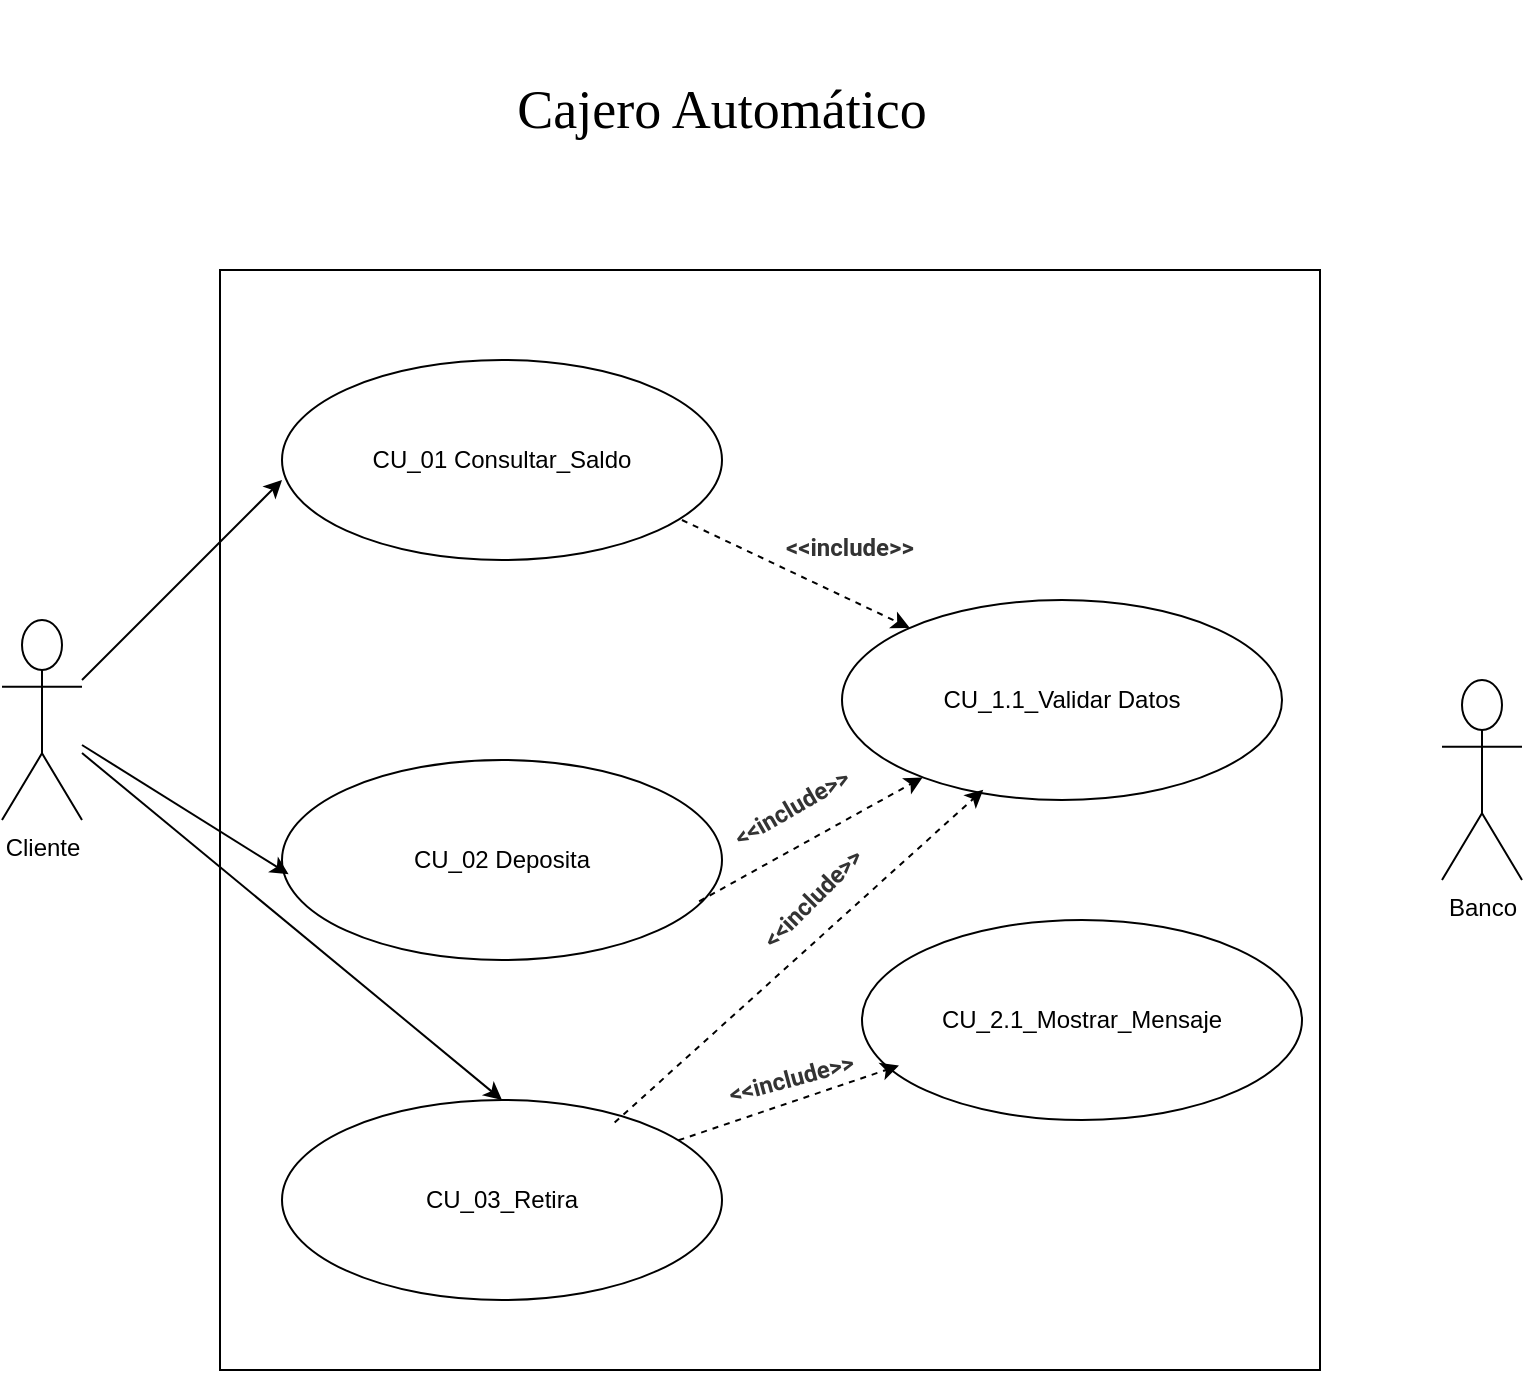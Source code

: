 <mxfile version="26.0.16" pages="3">
  <diagram id="NTLEnt7MbflXwhpVBkxu" name="Cajero Automático">
    <mxGraphModel dx="1236" dy="521" grid="1" gridSize="10" guides="1" tooltips="1" connect="1" arrows="1" fold="1" page="1" pageScale="1" pageWidth="827" pageHeight="1169" math="0" shadow="0">
      <root>
        <mxCell id="0" />
        <mxCell id="1" parent="0" />
        <mxCell id="Ymy4NLyIpkrIzFM8vUY3-1" value="Cliente" style="shape=umlActor;verticalLabelPosition=bottom;verticalAlign=top;html=1;outlineConnect=0;" parent="1" vertex="1">
          <mxGeometry x="30" y="340" width="40" height="100" as="geometry" />
        </mxCell>
        <mxCell id="Ymy4NLyIpkrIzFM8vUY3-2" value="" style="whiteSpace=wrap;html=1;aspect=fixed;" parent="1" vertex="1">
          <mxGeometry x="139" y="165" width="550" height="550" as="geometry" />
        </mxCell>
        <mxCell id="Ymy4NLyIpkrIzFM8vUY3-4" value="CU_01 Consultar_Saldo" style="ellipse;whiteSpace=wrap;html=1;" parent="1" vertex="1">
          <mxGeometry x="170" y="210" width="220" height="100" as="geometry" />
        </mxCell>
        <mxCell id="Ymy4NLyIpkrIzFM8vUY3-5" value="CU_02 Deposita" style="ellipse;whiteSpace=wrap;html=1;" parent="1" vertex="1">
          <mxGeometry x="170" y="410" width="220" height="100" as="geometry" />
        </mxCell>
        <mxCell id="Ymy4NLyIpkrIzFM8vUY3-6" value="CU_03_Retira" style="ellipse;whiteSpace=wrap;html=1;" parent="1" vertex="1">
          <mxGeometry x="170" y="580" width="220" height="100" as="geometry" />
        </mxCell>
        <mxCell id="Ymy4NLyIpkrIzFM8vUY3-7" value="CU_1.1_Validar Datos" style="ellipse;whiteSpace=wrap;html=1;" parent="1" vertex="1">
          <mxGeometry x="450" y="330" width="220" height="100" as="geometry" />
        </mxCell>
        <mxCell id="Ymy4NLyIpkrIzFM8vUY3-8" value="CU_2.1_Mostrar_Mensaje" style="ellipse;whiteSpace=wrap;html=1;" parent="1" vertex="1">
          <mxGeometry x="460" y="490" width="220" height="100" as="geometry" />
        </mxCell>
        <mxCell id="Ymy4NLyIpkrIzFM8vUY3-9" value="Banco" style="shape=umlActor;verticalLabelPosition=bottom;verticalAlign=top;html=1;outlineConnect=0;" parent="1" vertex="1">
          <mxGeometry x="750" y="370" width="40" height="100" as="geometry" />
        </mxCell>
        <mxCell id="e_ECyMYGyLemL-iySQu--1" value="&lt;font style=&quot;font-size: 27px;&quot; face=&quot;Times New Roman&quot;&gt;Cajero Automático&lt;/font&gt;" style="text;html=1;align=center;verticalAlign=middle;whiteSpace=wrap;rounded=0;" parent="1" vertex="1">
          <mxGeometry x="250" y="30" width="280" height="110" as="geometry" />
        </mxCell>
        <mxCell id="kEs2cHnRxkCqskpZTKAb-1" value="" style="endArrow=classic;html=1;rounded=0;entryX=0;entryY=0.6;entryDx=0;entryDy=0;entryPerimeter=0;" edge="1" parent="1" source="Ymy4NLyIpkrIzFM8vUY3-1" target="Ymy4NLyIpkrIzFM8vUY3-4">
          <mxGeometry width="50" height="50" relative="1" as="geometry">
            <mxPoint x="430" y="450" as="sourcePoint" />
            <mxPoint x="480" y="400" as="targetPoint" />
          </mxGeometry>
        </mxCell>
        <mxCell id="kEs2cHnRxkCqskpZTKAb-2" value="" style="endArrow=classic;html=1;rounded=0;entryX=0.015;entryY=0.571;entryDx=0;entryDy=0;entryPerimeter=0;" edge="1" parent="1" source="Ymy4NLyIpkrIzFM8vUY3-1" target="Ymy4NLyIpkrIzFM8vUY3-5">
          <mxGeometry width="50" height="50" relative="1" as="geometry">
            <mxPoint x="80" y="380" as="sourcePoint" />
            <mxPoint x="180" y="280" as="targetPoint" />
          </mxGeometry>
        </mxCell>
        <mxCell id="kEs2cHnRxkCqskpZTKAb-3" value="" style="endArrow=classic;html=1;rounded=0;entryX=0.5;entryY=0;entryDx=0;entryDy=0;" edge="1" parent="1" source="Ymy4NLyIpkrIzFM8vUY3-1" target="Ymy4NLyIpkrIzFM8vUY3-6">
          <mxGeometry width="50" height="50" relative="1" as="geometry">
            <mxPoint x="70" y="620" as="sourcePoint" />
            <mxPoint x="170" y="520" as="targetPoint" />
          </mxGeometry>
        </mxCell>
        <mxCell id="kEs2cHnRxkCqskpZTKAb-4" value="" style="endArrow=classic;html=1;rounded=0;exitX=0.909;exitY=0.8;exitDx=0;exitDy=0;exitPerimeter=0;dashed=1;" edge="1" parent="1" source="Ymy4NLyIpkrIzFM8vUY3-4" target="Ymy4NLyIpkrIzFM8vUY3-7">
          <mxGeometry width="50" height="50" relative="1" as="geometry">
            <mxPoint x="330" y="410" as="sourcePoint" />
            <mxPoint x="430" y="310" as="targetPoint" />
          </mxGeometry>
        </mxCell>
        <mxCell id="kEs2cHnRxkCqskpZTKAb-5" value="" style="endArrow=classic;html=1;rounded=0;exitX=0.948;exitY=0.707;exitDx=0;exitDy=0;exitPerimeter=0;dashed=1;" edge="1" parent="1" source="Ymy4NLyIpkrIzFM8vUY3-5" target="Ymy4NLyIpkrIzFM8vUY3-7">
          <mxGeometry width="50" height="50" relative="1" as="geometry">
            <mxPoint x="300" y="610" as="sourcePoint" />
            <mxPoint x="400" y="510" as="targetPoint" />
          </mxGeometry>
        </mxCell>
        <mxCell id="kEs2cHnRxkCqskpZTKAb-6" value="" style="endArrow=classic;html=1;rounded=0;exitX=0.756;exitY=0.113;exitDx=0;exitDy=0;exitPerimeter=0;entryX=0.321;entryY=0.949;entryDx=0;entryDy=0;entryPerimeter=0;dashed=1;" edge="1" parent="1" source="Ymy4NLyIpkrIzFM8vUY3-6" target="Ymy4NLyIpkrIzFM8vUY3-7">
          <mxGeometry width="50" height="50" relative="1" as="geometry">
            <mxPoint x="339" y="602" as="sourcePoint" />
            <mxPoint x="450" y="540" as="targetPoint" />
          </mxGeometry>
        </mxCell>
        <mxCell id="kEs2cHnRxkCqskpZTKAb-7" value="" style="endArrow=classic;html=1;rounded=0;entryX=0.084;entryY=0.728;entryDx=0;entryDy=0;entryPerimeter=0;dashed=1;" edge="1" parent="1" source="Ymy4NLyIpkrIzFM8vUY3-6" target="Ymy4NLyIpkrIzFM8vUY3-8">
          <mxGeometry width="50" height="50" relative="1" as="geometry">
            <mxPoint x="380" y="615" as="sourcePoint" />
            <mxPoint x="491" y="553" as="targetPoint" />
          </mxGeometry>
        </mxCell>
        <mxCell id="kEs2cHnRxkCqskpZTKAb-12" value="&lt;font&gt;&lt;strong style=&quot;font-weight: 700; color: rgba(0, 0, 0, 0.8); font-family: Roboto, Helvetica, sans-serif; font-style: normal; font-variant-ligatures: normal; font-variant-caps: normal; letter-spacing: normal; orphans: 2; text-align: left; text-indent: 0px; text-transform: none; widows: 2; word-spacing: 0px; -webkit-text-stroke-width: 0px; white-space: normal; background-color: rgb(255, 255, 255); text-decoration-thickness: initial; text-decoration-style: initial; text-decoration-color: initial;&quot;&gt;&amp;lt;&amp;lt;include&amp;gt;&lt;/strong&gt;&lt;span style=&quot;font-weight: 700; color: rgba(0, 0, 0, 0.8); font-family: Roboto, Helvetica, sans-serif; background-color: rgb(255, 255, 255);&quot;&gt;&amp;gt;&lt;/span&gt;&lt;/font&gt;" style="text;whiteSpace=wrap;html=1;" vertex="1" parent="1">
          <mxGeometry x="420" y="290" width="100" height="50" as="geometry" />
        </mxCell>
        <mxCell id="kEs2cHnRxkCqskpZTKAb-16" value="&lt;font&gt;&lt;strong style=&quot;font-weight: 700; color: rgba(0, 0, 0, 0.8); font-family: Roboto, Helvetica, sans-serif; font-style: normal; font-variant-ligatures: normal; font-variant-caps: normal; letter-spacing: normal; orphans: 2; text-align: left; text-indent: 0px; text-transform: none; widows: 2; word-spacing: 0px; -webkit-text-stroke-width: 0px; white-space: normal; background-color: rgb(255, 255, 255); text-decoration-thickness: initial; text-decoration-style: initial; text-decoration-color: initial;&quot;&gt;&amp;lt;&amp;lt;include&amp;gt;&lt;/strong&gt;&lt;span style=&quot;font-weight: 700; color: rgba(0, 0, 0, 0.8); font-family: Roboto, Helvetica, sans-serif; background-color: rgb(255, 255, 255);&quot;&gt;&amp;gt;&lt;/span&gt;&lt;/font&gt;" style="text;whiteSpace=wrap;html=1;rotation=-30;" vertex="1" parent="1">
          <mxGeometry x="390" y="420" width="70" height="25" as="geometry" />
        </mxCell>
        <mxCell id="kEs2cHnRxkCqskpZTKAb-18" value="&lt;font&gt;&lt;strong style=&quot;font-weight: 700; color: rgba(0, 0, 0, 0.8); font-family: Roboto, Helvetica, sans-serif; font-style: normal; font-variant-ligatures: normal; font-variant-caps: normal; letter-spacing: normal; orphans: 2; text-align: left; text-indent: 0px; text-transform: none; widows: 2; word-spacing: 0px; -webkit-text-stroke-width: 0px; white-space: normal; background-color: rgb(255, 255, 255); text-decoration-thickness: initial; text-decoration-style: initial; text-decoration-color: initial;&quot;&gt;&amp;lt;&amp;lt;include&amp;gt;&lt;/strong&gt;&lt;span style=&quot;font-weight: 700; color: rgba(0, 0, 0, 0.8); font-family: Roboto, Helvetica, sans-serif; background-color: rgb(255, 255, 255);&quot;&gt;&amp;gt;&lt;/span&gt;&lt;/font&gt;" style="text;whiteSpace=wrap;html=1;rotation=-45;" vertex="1" parent="1">
          <mxGeometry x="400" y="465" width="70" height="25" as="geometry" />
        </mxCell>
        <mxCell id="kEs2cHnRxkCqskpZTKAb-19" value="&lt;font&gt;&lt;strong style=&quot;font-weight: 700; color: rgba(0, 0, 0, 0.8); font-family: Roboto, Helvetica, sans-serif; font-style: normal; font-variant-ligatures: normal; font-variant-caps: normal; letter-spacing: normal; orphans: 2; text-align: left; text-indent: 0px; text-transform: none; widows: 2; word-spacing: 0px; -webkit-text-stroke-width: 0px; white-space: normal; background-color: rgb(255, 255, 255); text-decoration-thickness: initial; text-decoration-style: initial; text-decoration-color: initial;&quot;&gt;&amp;lt;&amp;lt;include&amp;gt;&lt;/strong&gt;&lt;span style=&quot;font-weight: 700; color: rgba(0, 0, 0, 0.8); font-family: Roboto, Helvetica, sans-serif; background-color: rgb(255, 255, 255);&quot;&gt;&amp;gt;&lt;/span&gt;&lt;/font&gt;" style="text;whiteSpace=wrap;html=1;rotation=-15;" vertex="1" parent="1">
          <mxGeometry x="390" y="555" width="70" height="25" as="geometry" />
        </mxCell>
      </root>
    </mxGraphModel>
  </diagram>
  <diagram name="Diagrama de Secuencia" id="4gXeBLV0kcNyFSFG2EZf">
    <mxGraphModel dx="2261" dy="728" grid="1" gridSize="10" guides="1" tooltips="1" connect="1" arrows="1" fold="1" page="1" pageScale="1" pageWidth="827" pageHeight="1169" math="0" shadow="0">
      <root>
        <mxCell id="0" />
        <mxCell id="1" parent="0" />
        <mxCell id="Z1vd-Ul70LxLhCUbHTAl-1" value="&lt;font style=&quot;vertical-align: inherit;&quot;&gt;&lt;font style=&quot;vertical-align: inherit;&quot;&gt;&lt;font style=&quot;vertical-align: inherit;&quot;&gt;&lt;font style=&quot;vertical-align: inherit;&quot;&gt;Cliente&lt;/font&gt;&lt;/font&gt;&lt;/font&gt;&lt;/font&gt;" style="rounded=1;whiteSpace=wrap;html=1;" parent="1" vertex="1">
          <mxGeometry x="-280" y="60" width="120" height="60" as="geometry" />
        </mxCell>
        <mxCell id="Z1vd-Ul70LxLhCUbHTAl-2" value="&lt;font style=&quot;vertical-align: inherit;&quot;&gt;&lt;font style=&quot;vertical-align: inherit;&quot;&gt;Menú de Cajero&lt;/font&gt;&lt;/font&gt;" style="rounded=1;whiteSpace=wrap;html=1;" parent="1" vertex="1">
          <mxGeometry x="-130" y="50" width="120" height="60" as="geometry" />
        </mxCell>
        <mxCell id="Z1vd-Ul70LxLhCUbHTAl-3" value="&lt;font style=&quot;vertical-align: inherit;&quot;&gt;&lt;font style=&quot;vertical-align: inherit;&quot;&gt;Banco&lt;/font&gt;&lt;/font&gt;" style="rounded=1;whiteSpace=wrap;html=1;" parent="1" vertex="1">
          <mxGeometry x="20" y="40" width="120" height="60" as="geometry" />
        </mxCell>
        <mxCell id="Z1vd-Ul70LxLhCUbHTAl-4" value="&lt;font style=&quot;vertical-align: inherit;&quot;&gt;&lt;font style=&quot;vertical-align: inherit;&quot;&gt;Sistema&lt;/font&gt;&lt;/font&gt;" style="rounded=1;whiteSpace=wrap;html=1;" parent="1" vertex="1">
          <mxGeometry x="240" y="80" width="120" height="60" as="geometry" />
        </mxCell>
        <mxCell id="Z1vd-Ul70LxLhCUbHTAl-6" value="" style="endArrow=none;dashed=1;html=1;rounded=0;entryX=0.5;entryY=1;entryDx=0;entryDy=0;" parent="1" edge="1">
          <mxGeometry width="50" height="50" relative="1" as="geometry">
            <mxPoint x="-220.5" y="170" as="sourcePoint" />
            <mxPoint x="-220.5" y="110" as="targetPoint" />
            <Array as="points">
              <mxPoint x="-220.5" y="160" />
            </Array>
          </mxGeometry>
        </mxCell>
        <mxCell id="Z1vd-Ul70LxLhCUbHTAl-7" value="" style="endArrow=none;dashed=1;html=1;rounded=0;entryX=0.5;entryY=1;entryDx=0;entryDy=0;exitX=0.5;exitY=0;exitDx=0;exitDy=0;" parent="1" edge="1" source="Z1vd-Ul70LxLhCUbHTAl-16">
          <mxGeometry width="50" height="50" relative="1" as="geometry">
            <mxPoint x="-70.5" y="170" as="sourcePoint" />
            <mxPoint x="-70.5" y="110" as="targetPoint" />
            <Array as="points">
              <mxPoint x="-70.5" y="140" />
            </Array>
          </mxGeometry>
        </mxCell>
        <mxCell id="Z1vd-Ul70LxLhCUbHTAl-8" value="" style="endArrow=none;dashed=1;html=1;rounded=0;exitX=0.5;exitY=0;exitDx=0;exitDy=0;" parent="1" edge="1" target="Z1vd-Ul70LxLhCUbHTAl-3" source="Z1vd-Ul70LxLhCUbHTAl-21">
          <mxGeometry width="50" height="50" relative="1" as="geometry">
            <mxPoint x="79.5" y="180" as="sourcePoint" />
            <mxPoint x="79.5" y="120" as="targetPoint" />
          </mxGeometry>
        </mxCell>
        <mxCell id="Z1vd-Ul70LxLhCUbHTAl-9" value="" style="endArrow=none;dashed=1;html=1;rounded=0;entryX=0.5;entryY=1;entryDx=0;entryDy=0;" parent="1" edge="1">
          <mxGeometry width="50" height="50" relative="1" as="geometry">
            <mxPoint x="300" y="200" as="sourcePoint" />
            <mxPoint x="299.5" y="140" as="targetPoint" />
          </mxGeometry>
        </mxCell>
        <mxCell id="Z1vd-Ul70LxLhCUbHTAl-10" value="" style="rounded=0;whiteSpace=wrap;html=1;" parent="1" vertex="1">
          <mxGeometry x="-230" y="170" width="20" height="210" as="geometry" />
        </mxCell>
        <mxCell id="Z1vd-Ul70LxLhCUbHTAl-12" value="" style="endArrow=classic;html=1;rounded=0;exitX=1;exitY=0;exitDx=0;exitDy=0;" parent="1" source="Z1vd-Ul70LxLhCUbHTAl-10" edge="1">
          <mxGeometry width="50" height="50" relative="1" as="geometry">
            <mxPoint x="-210" y="170" as="sourcePoint" />
            <mxPoint x="-80" y="170" as="targetPoint" />
          </mxGeometry>
        </mxCell>
        <mxCell id="Z1vd-Ul70LxLhCUbHTAl-13" value="&lt;font style=&quot;vertical-align: inherit;&quot;&gt;&lt;font style=&quot;vertical-align: inherit;&quot;&gt;1 Ingresa Tarjeta y NIP&lt;/font&gt;&lt;/font&gt;" style="text;html=1;align=center;verticalAlign=middle;resizable=0;points=[];autosize=1;strokeColor=none;fillColor=none;" parent="1" vertex="1">
          <mxGeometry x="-225" y="140" width="150" height="30" as="geometry" />
        </mxCell>
        <mxCell id="Z1vd-Ul70LxLhCUbHTAl-16" value="" style="rounded=0;whiteSpace=wrap;html=1;" parent="1" vertex="1">
          <mxGeometry x="-80" y="180" width="20" height="440" as="geometry" />
        </mxCell>
        <mxCell id="Z1vd-Ul70LxLhCUbHTAl-19" value="" style="endArrow=classic;html=1;rounded=0;exitX=1;exitY=0;exitDx=0;exitDy=0;" parent="1" source="Z1vd-Ul70LxLhCUbHTAl-16" edge="1">
          <mxGeometry width="50" height="50" relative="1" as="geometry">
            <mxPoint x="-40" y="190" as="sourcePoint" />
            <mxPoint x="60" y="180" as="targetPoint" />
          </mxGeometry>
        </mxCell>
        <mxCell id="Z1vd-Ul70LxLhCUbHTAl-20" value="&lt;font style=&quot;vertical-align: inherit;&quot;&gt;&lt;font style=&quot;vertical-align: inherit;&quot;&gt;2 Envía datos&lt;/font&gt;&lt;/font&gt;" style="text;html=1;align=center;verticalAlign=middle;resizable=0;points=[];autosize=1;strokeColor=none;fillColor=none;" parent="1" vertex="1">
          <mxGeometry x="-55" y="158" width="100" height="30" as="geometry" />
        </mxCell>
        <mxCell id="Z1vd-Ul70LxLhCUbHTAl-21" value="" style="rounded=0;whiteSpace=wrap;html=1;" parent="1" vertex="1">
          <mxGeometry x="70" y="188" width="20" height="432" as="geometry" />
        </mxCell>
        <mxCell id="Z1vd-Ul70LxLhCUbHTAl-22" value="" style="endArrow=classic;html=1;rounded=0;exitX=1;exitY=0;exitDx=0;exitDy=0;" parent="1" source="Z1vd-Ul70LxLhCUbHTAl-21" edge="1">
          <mxGeometry width="50" height="50" relative="1" as="geometry">
            <mxPoint x="90" y="190" as="sourcePoint" />
            <mxPoint x="290" y="190" as="targetPoint" />
          </mxGeometry>
        </mxCell>
        <mxCell id="Z1vd-Ul70LxLhCUbHTAl-23" value="&lt;font style=&quot;vertical-align: inherit;&quot;&gt;&lt;font style=&quot;vertical-align: inherit;&quot;&gt;3 Valida los datos&lt;/font&gt;&lt;/font&gt;" style="text;html=1;align=center;verticalAlign=middle;resizable=0;points=[];autosize=1;strokeColor=none;fillColor=none;" parent="1" vertex="1">
          <mxGeometry x="115" y="158" width="120" height="30" as="geometry" />
        </mxCell>
        <mxCell id="Z1vd-Ul70LxLhCUbHTAl-24" value="" style="rounded=0;whiteSpace=wrap;html=1;" parent="1" vertex="1">
          <mxGeometry x="290" y="198" width="20" height="532" as="geometry" />
        </mxCell>
        <mxCell id="FgVRSnlnJaNG4mymQZBy-7" value="" style="endArrow=none;dashed=1;html=1;rounded=0;entryX=0.5;entryY=1;entryDx=0;entryDy=0;" edge="1" parent="1">
          <mxGeometry width="50" height="50" relative="1" as="geometry">
            <mxPoint x="-220.5" y="440" as="sourcePoint" />
            <mxPoint x="-220.5" y="380" as="targetPoint" />
            <Array as="points">
              <mxPoint x="-220.5" y="430" />
            </Array>
          </mxGeometry>
        </mxCell>
        <mxCell id="FgVRSnlnJaNG4mymQZBy-8" value="" style="rounded=0;whiteSpace=wrap;html=1;" vertex="1" parent="1">
          <mxGeometry x="-230" y="410" width="20" height="320" as="geometry" />
        </mxCell>
        <mxCell id="FgVRSnlnJaNG4mymQZBy-9" value="" style="endArrow=classic;html=1;rounded=0;exitX=1;exitY=0;exitDx=0;exitDy=0;entryX=0.5;entryY=1;entryDx=0;entryDy=0;" edge="1" parent="1" target="Z1vd-Ul70LxLhCUbHTAl-16">
          <mxGeometry width="50" height="50" relative="1" as="geometry">
            <mxPoint x="-220" y="619" as="sourcePoint" />
            <mxPoint x="-90" y="619" as="targetPoint" />
          </mxGeometry>
        </mxCell>
        <mxCell id="FgVRSnlnJaNG4mymQZBy-10" value="" style="endArrow=classic;html=1;rounded=0;exitX=1;exitY=0;exitDx=0;exitDy=0;entryX=0.25;entryY=1;entryDx=0;entryDy=0;" edge="1" parent="1" target="Z1vd-Ul70LxLhCUbHTAl-21">
          <mxGeometry width="50" height="50" relative="1" as="geometry">
            <mxPoint x="-70" y="620" as="sourcePoint" />
            <mxPoint x="70" y="630" as="targetPoint" />
            <Array as="points" />
          </mxGeometry>
        </mxCell>
        <mxCell id="FgVRSnlnJaNG4mymQZBy-11" value="" style="endArrow=classic;html=1;rounded=0;exitX=1;exitY=0;exitDx=0;exitDy=0;entryX=0;entryY=0.788;entryDx=0;entryDy=0;entryPerimeter=0;" edge="1" parent="1" target="Z1vd-Ul70LxLhCUbHTAl-24">
          <mxGeometry width="50" height="50" relative="1" as="geometry">
            <mxPoint x="70" y="619" as="sourcePoint" />
            <mxPoint x="200" y="619" as="targetPoint" />
          </mxGeometry>
        </mxCell>
        <mxCell id="VPbuWiSpMFzPwaZIPm6d-2" value="" style="endArrow=classic;html=1;rounded=0;exitX=0.15;exitY=0.432;exitDx=0;exitDy=0;exitPerimeter=0;entryX=0.85;entryY=0.557;entryDx=0;entryDy=0;entryPerimeter=0;dashed=1;dashPattern=12 12;" edge="1" parent="1" source="Z1vd-Ul70LxLhCUbHTAl-24" target="Z1vd-Ul70LxLhCUbHTAl-16">
          <mxGeometry width="50" height="50" relative="1" as="geometry">
            <mxPoint x="130" y="430" as="sourcePoint" />
            <mxPoint x="260" y="430" as="targetPoint" />
          </mxGeometry>
        </mxCell>
        <mxCell id="VPbuWiSpMFzPwaZIPm6d-4" value="" style="endArrow=classic;html=1;rounded=0;exitX=0.05;exitY=0.527;exitDx=0;exitDy=0;exitPerimeter=0;entryX=0.85;entryY=0.557;entryDx=0;entryDy=0;entryPerimeter=0;dashed=1;dashPattern=12 12;" edge="1" parent="1" source="Z1vd-Ul70LxLhCUbHTAl-16">
          <mxGeometry width="50" height="50" relative="1" as="geometry">
            <mxPoint x="136" y="413" as="sourcePoint" />
            <mxPoint x="-220" y="410" as="targetPoint" />
          </mxGeometry>
        </mxCell>
        <mxCell id="VPbuWiSpMFzPwaZIPm6d-5" value="&lt;font style=&quot;vertical-align: inherit;&quot;&gt;&lt;font style=&quot;vertical-align: inherit;&quot;&gt;Realizar Operación&lt;/font&gt;&lt;/font&gt;" style="text;html=1;align=center;verticalAlign=middle;resizable=0;points=[];autosize=1;strokeColor=none;fillColor=none;" vertex="1" parent="1">
          <mxGeometry x="-215" y="380" width="130" height="30" as="geometry" />
        </mxCell>
        <mxCell id="VPbuWiSpMFzPwaZIPm6d-6" value="&lt;font style=&quot;vertical-align: inherit;&quot;&gt;&lt;font style=&quot;vertical-align: inherit;&quot;&gt;Datos Validados&lt;/font&gt;&lt;/font&gt;" style="text;html=1;align=center;verticalAlign=middle;resizable=0;points=[];autosize=1;strokeColor=none;fillColor=none;" vertex="1" parent="1">
          <mxGeometry x="-40" y="400" width="110" height="30" as="geometry" />
        </mxCell>
        <mxCell id="VPbuWiSpMFzPwaZIPm6d-7" value="&lt;font style=&quot;vertical-align: inherit;&quot;&gt;&lt;font style=&quot;vertical-align: inherit;&quot;&gt;4 Seleccionar Operación&lt;/font&gt;&lt;/font&gt;" style="text;html=1;align=center;verticalAlign=middle;resizable=0;points=[];autosize=1;strokeColor=none;fillColor=none;" vertex="1" parent="1">
          <mxGeometry x="-220" y="590" width="150" height="30" as="geometry" />
        </mxCell>
        <mxCell id="VPbuWiSpMFzPwaZIPm6d-8" value="&lt;font style=&quot;vertical-align: inherit;&quot;&gt;&lt;font style=&quot;vertical-align: inherit;&quot;&gt;5 Depositar Dinero&lt;/font&gt;&lt;/font&gt;" style="text;html=1;align=center;verticalAlign=middle;resizable=0;points=[];autosize=1;strokeColor=none;fillColor=none;" vertex="1" parent="1">
          <mxGeometry x="-55" y="590" width="120" height="30" as="geometry" />
        </mxCell>
        <mxCell id="VPbuWiSpMFzPwaZIPm6d-9" value="&lt;font style=&quot;vertical-align: inherit;&quot;&gt;&lt;font style=&quot;vertical-align: inherit;&quot;&gt;6 Actualizar cuenta&lt;/font&gt;&lt;/font&gt;" style="text;html=1;align=center;verticalAlign=middle;resizable=0;points=[];autosize=1;strokeColor=none;fillColor=none;" vertex="1" parent="1">
          <mxGeometry x="125" y="585" width="120" height="30" as="geometry" />
        </mxCell>
        <mxCell id="VPbuWiSpMFzPwaZIPm6d-10" value="" style="endArrow=classic;html=1;rounded=0;exitX=0.15;exitY=0.432;exitDx=0;exitDy=0;exitPerimeter=0;entryX=1;entryY=1;entryDx=0;entryDy=0;dashed=1;dashPattern=12 12;" edge="1" parent="1" target="FgVRSnlnJaNG4mymQZBy-8">
          <mxGeometry width="50" height="50" relative="1" as="geometry">
            <mxPoint x="296" y="730" as="sourcePoint" />
            <mxPoint x="-60" y="727" as="targetPoint" />
          </mxGeometry>
        </mxCell>
        <mxCell id="VPbuWiSpMFzPwaZIPm6d-11" value="&lt;font style=&quot;vertical-align: inherit;&quot;&gt;&lt;font style=&quot;vertical-align: inherit;&quot;&gt;Transacción Completada&lt;/font&gt;&lt;/font&gt;" style="text;html=1;align=center;verticalAlign=middle;resizable=0;points=[];autosize=1;strokeColor=none;fillColor=none;" vertex="1" parent="1">
          <mxGeometry x="-75" y="700" width="160" height="30" as="geometry" />
        </mxCell>
        <mxCell id="BIGAX4BpD1iavyAB-0QR-1" value="&lt;font style=&quot;font-size: 27px;&quot; face=&quot;Times New Roman&quot;&gt;Diagrama de Secuencia&lt;/font&gt;" style="text;html=1;align=center;verticalAlign=middle;whiteSpace=wrap;rounded=0;" vertex="1" parent="1">
          <mxGeometry x="-590" y="340" width="280" height="110" as="geometry" />
        </mxCell>
      </root>
    </mxGraphModel>
  </diagram>
  <diagram id="ESXkWZD0y0A4Z-_GNkWW" name="Diagrama de Colaboración">
    <mxGraphModel dx="1434" dy="728" grid="1" gridSize="10" guides="1" tooltips="1" connect="1" arrows="1" fold="1" page="1" pageScale="1" pageWidth="827" pageHeight="1169" math="0" shadow="0">
      <root>
        <mxCell id="0" />
        <mxCell id="1" parent="0" />
        <mxCell id="aeIgTlZNH9OYjVr6LRQU-1" value="Cliente" style="shape=umlActor;verticalLabelPosition=bottom;verticalAlign=top;html=1;outlineConnect=0;" vertex="1" parent="1">
          <mxGeometry x="70" y="90" width="80" height="110" as="geometry" />
        </mxCell>
        <mxCell id="aeIgTlZNH9OYjVr6LRQU-2" value="" style="endArrow=classic;html=1;rounded=0;" edge="1" parent="1" source="aeIgTlZNH9OYjVr6LRQU-1" target="aeIgTlZNH9OYjVr6LRQU-3">
          <mxGeometry width="50" height="50" relative="1" as="geometry">
            <mxPoint x="390" y="400" as="sourcePoint" />
            <mxPoint x="330" y="340" as="targetPoint" />
          </mxGeometry>
        </mxCell>
        <mxCell id="aeIgTlZNH9OYjVr6LRQU-3" value="Menú_Cajero" style="rounded=0;whiteSpace=wrap;html=1;" vertex="1" parent="1">
          <mxGeometry x="270" y="310" width="120" height="60" as="geometry" />
        </mxCell>
        <mxCell id="aeIgTlZNH9OYjVr6LRQU-4" value="" style="endArrow=none;html=1;rounded=0;" edge="1" parent="1">
          <mxGeometry width="50" height="50" relative="1" as="geometry">
            <mxPoint x="380" y="310" as="sourcePoint" />
            <mxPoint x="540" y="160" as="targetPoint" />
          </mxGeometry>
        </mxCell>
        <mxCell id="aeIgTlZNH9OYjVr6LRQU-5" value="Banco" style="rounded=0;whiteSpace=wrap;html=1;" vertex="1" parent="1">
          <mxGeometry x="530" y="120" width="120" height="60" as="geometry" />
        </mxCell>
        <mxCell id="aeIgTlZNH9OYjVr6LRQU-6" value="Sistema" style="rounded=0;whiteSpace=wrap;html=1;" vertex="1" parent="1">
          <mxGeometry x="630" y="525" width="120" height="60" as="geometry" />
        </mxCell>
        <mxCell id="aeIgTlZNH9OYjVr6LRQU-7" value="" style="endArrow=classic;html=1;rounded=0;entryX=0.5;entryY=1;entryDx=0;entryDy=0;exitX=1;exitY=1;exitDx=0;exitDy=0;jumpStyle=sharp;dashed=1;dashPattern=1 1;" edge="1" parent="1" source="aeIgTlZNH9OYjVr6LRQU-9" target="aeIgTlZNH9OYjVr6LRQU-5">
          <mxGeometry width="50" height="50" relative="1" as="geometry">
            <mxPoint x="389" y="380" as="sourcePoint" />
            <mxPoint x="439" y="330" as="targetPoint" />
          </mxGeometry>
        </mxCell>
        <mxCell id="aeIgTlZNH9OYjVr6LRQU-10" value="" style="endArrow=classic;html=1;rounded=0;entryX=0.164;entryY=1.048;entryDx=0;entryDy=0;exitX=1;exitY=1;exitDx=0;exitDy=0;jumpStyle=sharp;dashed=1;dashPattern=1 2;entryPerimeter=0;" edge="1" parent="1" source="aeIgTlZNH9OYjVr6LRQU-3" target="aeIgTlZNH9OYjVr6LRQU-9">
          <mxGeometry width="50" height="50" relative="1" as="geometry">
            <mxPoint x="390" y="370" as="sourcePoint" />
            <mxPoint x="590" y="180" as="targetPoint" />
          </mxGeometry>
        </mxCell>
        <mxCell id="aeIgTlZNH9OYjVr6LRQU-9" value="02. Verificar datos&lt;br&gt;04. Autorizar Operación" style="text;html=1;align=center;verticalAlign=middle;whiteSpace=wrap;rounded=0;rotation=-45;" vertex="1" parent="1">
          <mxGeometry x="414" y="240" width="120" height="40" as="geometry" />
        </mxCell>
        <mxCell id="aeIgTlZNH9OYjVr6LRQU-14" value="" style="endArrow=classic;html=1;rounded=0;jumpStyle=sharp;dashed=1;dashPattern=1 2;" edge="1" parent="1" source="aeIgTlZNH9OYjVr6LRQU-15">
          <mxGeometry width="50" height="50" relative="1" as="geometry">
            <mxPoint x="390" y="370" as="sourcePoint" />
            <mxPoint x="640" y="520" as="targetPoint" />
          </mxGeometry>
        </mxCell>
        <mxCell id="aeIgTlZNH9OYjVr6LRQU-16" value="" style="endArrow=classic;html=1;rounded=0;jumpStyle=sharp;dashed=1;dashPattern=1 2;" edge="1" parent="1">
          <mxGeometry width="50" height="50" relative="1" as="geometry">
            <mxPoint x="390" y="370" as="sourcePoint" />
            <mxPoint x="480" y="420" as="targetPoint" />
            <Array as="points">
              <mxPoint x="460" y="410" />
            </Array>
          </mxGeometry>
        </mxCell>
        <mxCell id="aeIgTlZNH9OYjVr6LRQU-15" value="05. Procesar_operación&lt;br&gt;06.Actualizar_Saldo&lt;br&gt;08 Liberar_Recurso&lt;div&gt;010.Imprimir_Comprobante&lt;/div&gt;" style="text;html=1;align=center;verticalAlign=middle;whiteSpace=wrap;rounded=0;rotation=30;" vertex="1" parent="1">
          <mxGeometry x="470" y="440" width="130" height="40" as="geometry" />
        </mxCell>
        <mxCell id="aeIgTlZNH9OYjVr6LRQU-17" value="" style="endArrow=none;html=1;rounded=0;exitX=0.5;exitY=1;exitDx=0;exitDy=0;" edge="1" parent="1" source="aeIgTlZNH9OYjVr6LRQU-3">
          <mxGeometry width="50" height="50" relative="1" as="geometry">
            <mxPoint x="470" y="720" as="sourcePoint" />
            <mxPoint x="630" y="570" as="targetPoint" />
          </mxGeometry>
        </mxCell>
        <mxCell id="aeIgTlZNH9OYjVr6LRQU-18" value="&lt;font style=&quot;font-size: 27px;&quot; face=&quot;Times New Roman&quot;&gt;Diagrama de Colaboración&lt;/font&gt;" style="text;html=1;align=center;verticalAlign=middle;whiteSpace=wrap;rounded=0;" vertex="1" parent="1">
          <mxGeometry x="230" y="50" width="280" height="110" as="geometry" />
        </mxCell>
      </root>
    </mxGraphModel>
  </diagram>
</mxfile>
